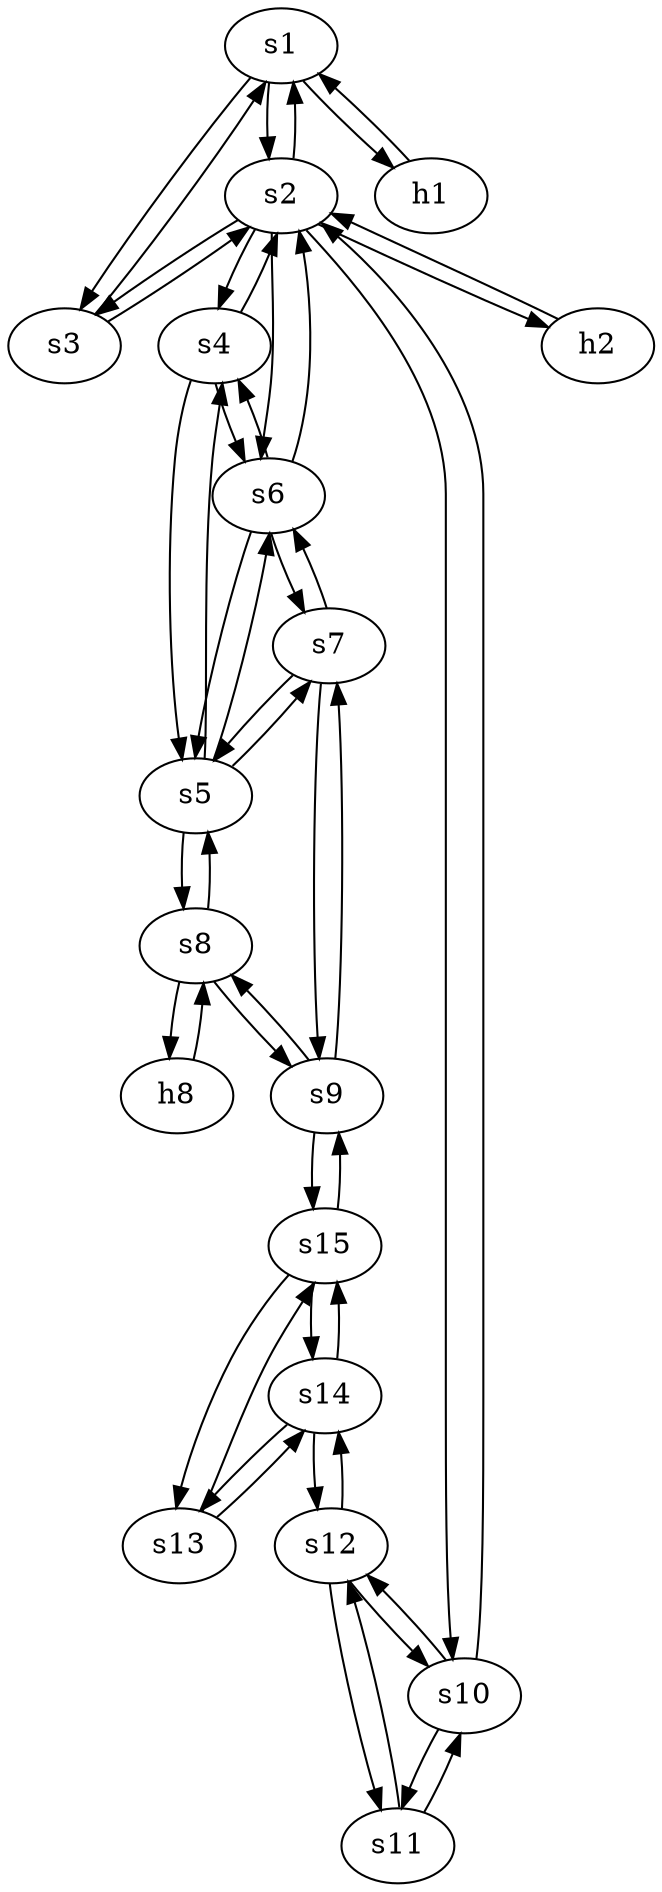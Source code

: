 digraph topology {

s1[type=switch,id=1,mac="20:00:00:00:00:01",ip="192.168.1.3"];
s2[type=switch,id=2,mac="20:00:00:00:00:02",ip="192.168.1.3"];
s3[type=switch,id=3,mac="20:00:00:00:00:03",ip="192.168.1.3"];

s4[type=switch,id=4,mac="20:00:00:00:00:04",ip="192.168.1.3"];
s5[type=switch,id=5,mac="20:00:00:00:00:05",ip="192.168.1.3"];
s6[type=switch,id=6,mac="20:00:00:00:00:06",ip="192.168.1.3"];
s7[type=switch,id=7,mac="20:00:00:00:00:07",ip="192.168.1.3"];

s8[type=switch,id=8,mac="20:00:00:00:00:08",ip="192.168.1.3"];
s9[type=switch,id=9,mac="20:00:00:00:00:09",ip="192.168.1.3"];

s10[type=switch,id=10,mac="20:00:00:00:00:10",ip="192.168.1.3"];
s11[type=switch,id=11,mac="20:00:00:00:00:11",ip="192.168.1.3"];
s12[type=switch,id=12,mac="20:00:00:00:00:12",ip="192.168.1.3"];

s13[type=switch,id=13,mac="20:00:00:00:00:13",ip="192.168.1.3"];
s14[type=switch,id=14,mac="20:00:00:00:00:14",ip="192.168.1.3"];
s15[type=switch,id=15,mac="20:00:00:00:00:15",ip="192.168.1.3"];

h1[type=host,mac="00:00:00:00:00:01",ip="10.0.0.1"];
h2[type=host,mac="00:00:00:00:00:02",ip="10.0.0.2"];
h8[type=host,mac="00:00:00:00:00:03",ip="10.0.0.3"];

s1 -> s2 [src_port=2, dst_port=2, cost=0, capacity="1Gbps"];
s1 -> s3 [src_port=3, dst_port=1, cost=0, capacity="1Gbps"];
s2 -> s1 [src_port=2, dst_port=2, cost=0, capacity="1Gbps"];
s2 -> s3 [src_port=3, dst_port=2, cost=0, capacity="1Gbps"];
s3 -> s1 [src_port=1, dst_port=3, cost=0, capacity="1Gbps"];
s3 -> s2 [src_port=2, dst_port=3, cost=0, capacity="1Gbps"];

s4 -> s5 [src_port=1, dst_port=1, cost=0, capacity="1Gbps"];
s4 -> s6 [src_port=2, dst_port=1, cost=0, capacity="1Gbps"];
s5 -> s4 [src_port=1, dst_port=1, cost=0, capacity="1Gbps"];
s5 -> s6 [src_port=2, dst_port=2, cost=0, capacity="1Gbps"];
s5 -> s7 [src_port=3, dst_port=1, cost=0, capacity="1Gbps"];
s6 -> s4 [src_port=1, dst_port=2, cost=0, capacity="1Gbps"];
s6 -> s5 [src_port=2, dst_port=2, cost=0, capacity="1Gbps"];
s6 -> s7 [src_port=3, dst_port=2, cost=0, capacity="1Gbps"];
s7 -> s5 [src_port=1, dst_port=3, cost=0, capacity="1Gbps"];
s7 -> s6 [src_port=2, dst_port=3, cost=0, capacity="1Gbps"];

s8 -> s9 [src_port=2, dst_port=1, cost=0, capacity="1Gbps"];
s9 -> s8 [src_port=1, dst_port=2, cost=0, capacity="1Gbps"];

s10 -> s11 [src_port=1, dst_port=1, cost=0, capacity="1Gbps"];
s10 -> s12 [src_port=2, dst_port=1, cost=0, capacity="1Gbps"];
s11 -> s10 [src_port=1, dst_port=1, cost=0, capacity="1Gbps"];
s11 -> s12 [src_port=2, dst_port=2, cost=0, capacity="1Gbps"];
s12 -> s10 [src_port=2, dst_port=1, cost=0, capacity="1Gbps"];
s12 -> s11 [src_port=2, dst_port=2, cost=0, capacity="1Gbps"];

s13 -> s14 [src_port=1, dst_port=1, cost=0, capacity="1Gbps"];
s13 -> s15 [src_port=2, dst_port=1, cost=0, capacity="1Gbps"];
s14 -> s13 [src_port=1, dst_port=1, cost=0, capacity="1Gbps"];
s14 -> s15 [src_port=2, dst_port=2, cost=0, capacity="1Gbps"];
s15 -> s13 [src_port=1, dst_port=2, cost=0, capacity="1Gbps"];
s15 -> s14 [src_port=2, dst_port=2, cost=0, capacity="1Gbps"];


h1 -> s1 [src_port=1, dst_port=1, cost=0, capacity="1Gbps"];
s1 -> h1 [src_port=1, dst_port=1, cost=0, capacity="1Gbps"];
h2 -> s2 [src_port=1, dst_port=1, cost=0, capacity="1Gbps"];
s2 -> h2 [src_port=1, dst_port=1, cost=0, capacity="1Gbps"];
h8 -> s8 [src_port=1, dst_port=1, cost=0, capacity="1Gbps"];
s8 -> h8 [src_port=1, dst_port=1, cost=0, capacity="1Gbps"];


s2 -> s4 [src_port=4, dst_port=3, cost=0, capacity="1Gbps"];
s2 -> s6 [src_port=5, dst_port=4, cost=0, capacity="1Gbps"];
s4 -> s2 [src_port=3, dst_port=4, cost=0, capacity="1Gbps"];
s6 -> s2 [src_port=4, dst_port=5, cost=0, capacity="1Gbps"];
s2 -> s10 [src_port=6, dst_port=3, cost=0, capacity="1Gbps"];
s10 -> s2 [src_port=3, dst_port=6, cost=0, capacity="1Gbps"];


s5 -> s8 [src_port=4, dst_port=3, cost=0, capacity="200Mbps"];
s7 -> s9 [src_port=3, dst_port=2, cost=0, capacity="200Mbps"];
s8 -> s5 [src_port=3, dst_port=4, cost=0, capacity="200Mbps"];
s9 -> s7 [src_port=2, dst_port=3, cost=0, capacity="200Mbps"];

s12 -> s14 [src_port=3, dst_port=3, cost=0, capacity="1Gbps"];
s14 -> s12 [src_port=3, dst_port=3, cost=0, capacity="1Gbps"];
s15 -> s9 [src_port=3, dst_port=3, cost=0, capacity="1Gbps"];
s9 -> s15 [src_port=3, dst_port=3, cost=0, capacity="1Gbps"];

}
